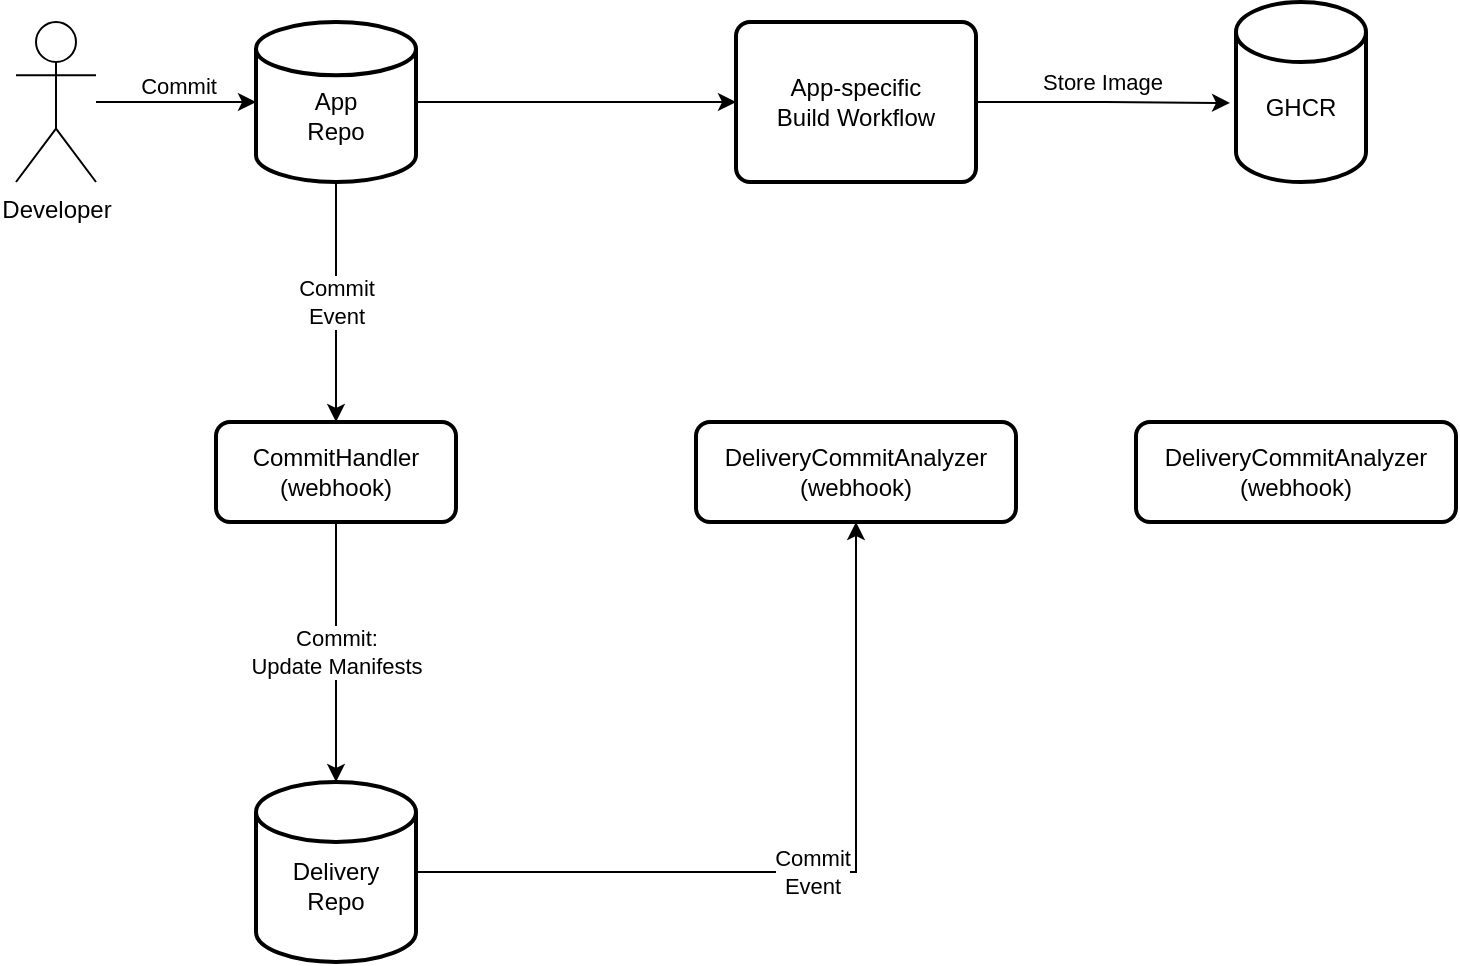 <mxfile version="22.0.5" type="github">
  <diagram name="Page-1" id="2YBvvXClWsGukQMizWep">
    <mxGraphModel dx="920" dy="608" grid="1" gridSize="10" guides="1" tooltips="1" connect="1" arrows="1" fold="1" page="1" pageScale="1" pageWidth="850" pageHeight="1100" math="0" shadow="0">
      <root>
        <mxCell id="0" />
        <mxCell id="1" parent="0" />
        <mxCell id="FHP0eQv9WTITVZ7bon9y-3" value="App-specific&lt;br&gt;Build Workflow" style="rounded=1;whiteSpace=wrap;html=1;absoluteArcSize=1;arcSize=14;strokeWidth=2;" vertex="1" parent="1">
          <mxGeometry x="400" y="40" width="120" height="80" as="geometry" />
        </mxCell>
        <mxCell id="FHP0eQv9WTITVZ7bon9y-4" value="CommitHandler&lt;br&gt;(webhook)" style="rounded=1;whiteSpace=wrap;html=1;absoluteArcSize=1;arcSize=14;strokeWidth=2;" vertex="1" parent="1">
          <mxGeometry x="140" y="240" width="120" height="50" as="geometry" />
        </mxCell>
        <mxCell id="FHP0eQv9WTITVZ7bon9y-23" value="Commit&lt;br&gt;Event" style="edgeStyle=orthogonalEdgeStyle;rounded=0;orthogonalLoop=1;jettySize=auto;html=1;entryX=0.5;entryY=0;entryDx=0;entryDy=0;" edge="1" parent="1" source="FHP0eQv9WTITVZ7bon9y-6" target="FHP0eQv9WTITVZ7bon9y-4">
          <mxGeometry relative="1" as="geometry" />
        </mxCell>
        <mxCell id="FHP0eQv9WTITVZ7bon9y-24" style="edgeStyle=orthogonalEdgeStyle;rounded=0;orthogonalLoop=1;jettySize=auto;html=1;entryX=0;entryY=0.5;entryDx=0;entryDy=0;" edge="1" parent="1" source="FHP0eQv9WTITVZ7bon9y-6" target="FHP0eQv9WTITVZ7bon9y-3">
          <mxGeometry relative="1" as="geometry" />
        </mxCell>
        <mxCell id="FHP0eQv9WTITVZ7bon9y-6" value="&lt;br&gt;App&lt;br&gt;Repo" style="strokeWidth=2;html=1;shape=mxgraph.flowchart.database;whiteSpace=wrap;" vertex="1" parent="1">
          <mxGeometry x="160" y="40" width="80" height="80" as="geometry" />
        </mxCell>
        <mxCell id="FHP0eQv9WTITVZ7bon9y-27" value="Commit&lt;br&gt;Event" style="edgeStyle=orthogonalEdgeStyle;rounded=0;orthogonalLoop=1;jettySize=auto;html=1;entryX=0.5;entryY=1;entryDx=0;entryDy=0;" edge="1" parent="1" source="FHP0eQv9WTITVZ7bon9y-8" target="FHP0eQv9WTITVZ7bon9y-26">
          <mxGeometry relative="1" as="geometry" />
        </mxCell>
        <mxCell id="FHP0eQv9WTITVZ7bon9y-8" value="&lt;br&gt;Delivery&lt;br&gt;Repo" style="strokeWidth=2;html=1;shape=mxgraph.flowchart.database;whiteSpace=wrap;" vertex="1" parent="1">
          <mxGeometry x="160" y="420" width="80" height="90" as="geometry" />
        </mxCell>
        <mxCell id="FHP0eQv9WTITVZ7bon9y-9" value="Developer" style="shape=umlActor;verticalLabelPosition=bottom;verticalAlign=top;html=1;outlineConnect=0;" vertex="1" parent="1">
          <mxGeometry x="40" y="40" width="40" height="80" as="geometry" />
        </mxCell>
        <mxCell id="FHP0eQv9WTITVZ7bon9y-10" style="edgeStyle=orthogonalEdgeStyle;rounded=0;orthogonalLoop=1;jettySize=auto;html=1;entryX=0;entryY=0.5;entryDx=0;entryDy=0;entryPerimeter=0;" edge="1" parent="1" source="FHP0eQv9WTITVZ7bon9y-9" target="FHP0eQv9WTITVZ7bon9y-6">
          <mxGeometry relative="1" as="geometry" />
        </mxCell>
        <mxCell id="FHP0eQv9WTITVZ7bon9y-11" value="Commit" style="edgeLabel;html=1;align=center;verticalAlign=middle;resizable=0;points=[];" vertex="1" connectable="0" parent="FHP0eQv9WTITVZ7bon9y-10">
          <mxGeometry x="0.059" y="-2" relative="1" as="geometry">
            <mxPoint x="-2" y="-10" as="offset" />
          </mxGeometry>
        </mxCell>
        <mxCell id="FHP0eQv9WTITVZ7bon9y-14" value="&lt;br&gt;GHCR" style="strokeWidth=2;html=1;shape=mxgraph.flowchart.database;whiteSpace=wrap;" vertex="1" parent="1">
          <mxGeometry x="650" y="30" width="65" height="90" as="geometry" />
        </mxCell>
        <mxCell id="FHP0eQv9WTITVZ7bon9y-15" style="edgeStyle=orthogonalEdgeStyle;rounded=0;orthogonalLoop=1;jettySize=auto;html=1;entryX=-0.046;entryY=0.561;entryDx=0;entryDy=0;entryPerimeter=0;" edge="1" parent="1" source="FHP0eQv9WTITVZ7bon9y-3" target="FHP0eQv9WTITVZ7bon9y-14">
          <mxGeometry relative="1" as="geometry" />
        </mxCell>
        <mxCell id="FHP0eQv9WTITVZ7bon9y-16" value="Store Image" style="edgeLabel;html=1;align=center;verticalAlign=middle;resizable=0;points=[];" vertex="1" connectable="0" parent="FHP0eQv9WTITVZ7bon9y-15">
          <mxGeometry x="0.177" y="1" relative="1" as="geometry">
            <mxPoint x="-12" y="-10" as="offset" />
          </mxGeometry>
        </mxCell>
        <mxCell id="FHP0eQv9WTITVZ7bon9y-25" value="Commit:&lt;br&gt;Update Manifests" style="edgeStyle=orthogonalEdgeStyle;rounded=0;orthogonalLoop=1;jettySize=auto;html=1;entryX=0.5;entryY=0;entryDx=0;entryDy=0;entryPerimeter=0;" edge="1" parent="1" source="FHP0eQv9WTITVZ7bon9y-4" target="FHP0eQv9WTITVZ7bon9y-8">
          <mxGeometry relative="1" as="geometry" />
        </mxCell>
        <mxCell id="FHP0eQv9WTITVZ7bon9y-26" value="DeliveryCommitAnalyzer&lt;br&gt;(webhook)" style="rounded=1;whiteSpace=wrap;html=1;absoluteArcSize=1;arcSize=14;strokeWidth=2;" vertex="1" parent="1">
          <mxGeometry x="380" y="240" width="160" height="50" as="geometry" />
        </mxCell>
        <mxCell id="FHP0eQv9WTITVZ7bon9y-28" value="DeliveryCommitAnalyzer&lt;br&gt;(webhook)" style="rounded=1;whiteSpace=wrap;html=1;absoluteArcSize=1;arcSize=14;strokeWidth=2;" vertex="1" parent="1">
          <mxGeometry x="600" y="240" width="160" height="50" as="geometry" />
        </mxCell>
      </root>
    </mxGraphModel>
  </diagram>
</mxfile>
